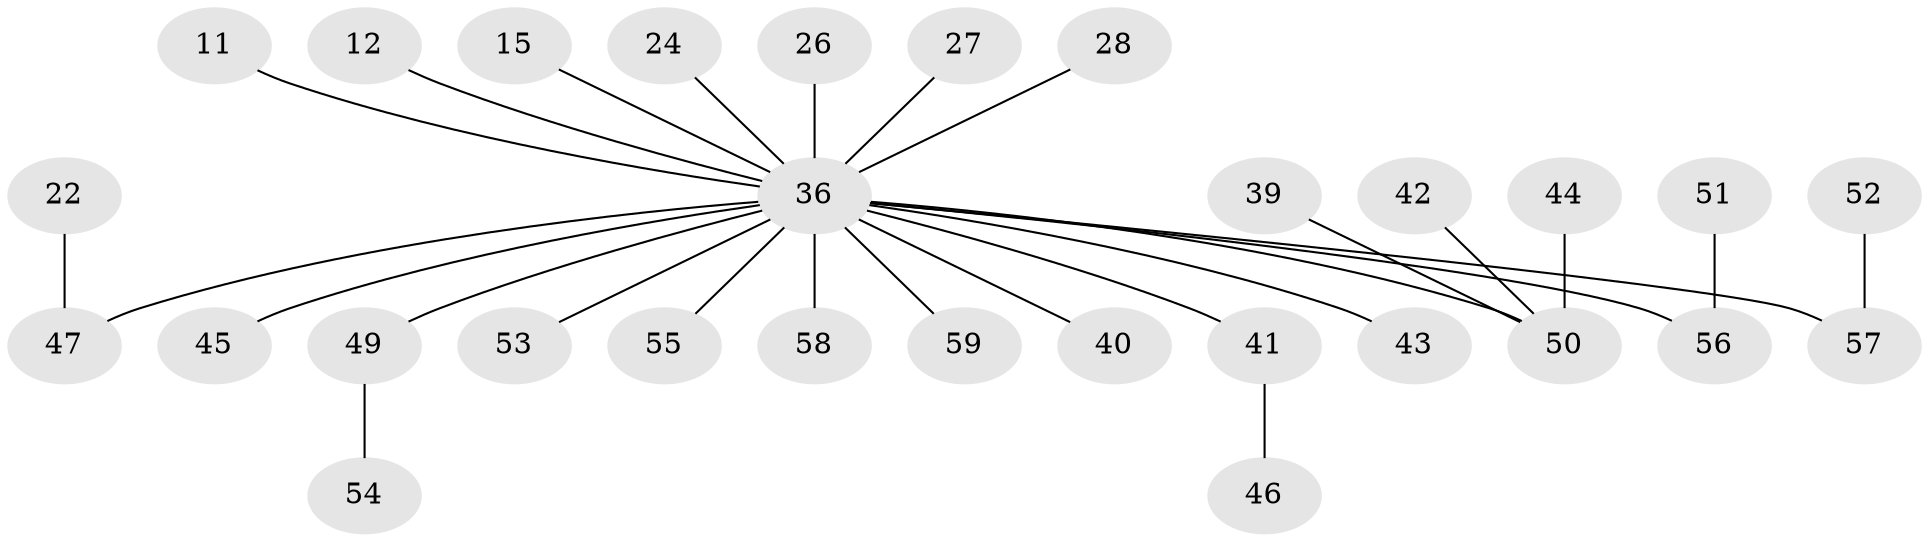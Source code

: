 // original degree distribution, {17: 0.01694915254237288, 6: 0.01694915254237288, 5: 0.05084745762711865, 3: 0.11864406779661017, 2: 0.2033898305084746, 1: 0.559322033898305, 4: 0.03389830508474576}
// Generated by graph-tools (version 1.1) at 2025/46/03/09/25 04:46:56]
// undirected, 29 vertices, 28 edges
graph export_dot {
graph [start="1"]
  node [color=gray90,style=filled];
  11;
  12;
  15;
  22;
  24;
  26;
  27 [super="+18+10"];
  28;
  36 [super="+31+3"];
  39;
  40;
  41 [super="+37"];
  42;
  43;
  44;
  45 [super="+9"];
  46;
  47 [super="+13"];
  49 [super="+33"];
  50 [super="+38"];
  51;
  52;
  53;
  54;
  55 [super="+16"];
  56 [super="+48"];
  57 [super="+8"];
  58;
  59;
  11 -- 36;
  12 -- 36;
  15 -- 36;
  22 -- 47;
  24 -- 36;
  26 -- 36;
  27 -- 36 [weight=3];
  28 -- 36;
  36 -- 58;
  36 -- 59;
  36 -- 40;
  36 -- 43;
  36 -- 45;
  36 -- 47 [weight=3];
  36 -- 49;
  36 -- 53;
  36 -- 55;
  36 -- 57;
  36 -- 56;
  36 -- 41;
  36 -- 50;
  39 -- 50;
  41 -- 46;
  42 -- 50;
  44 -- 50;
  49 -- 54;
  51 -- 56;
  52 -- 57;
}

